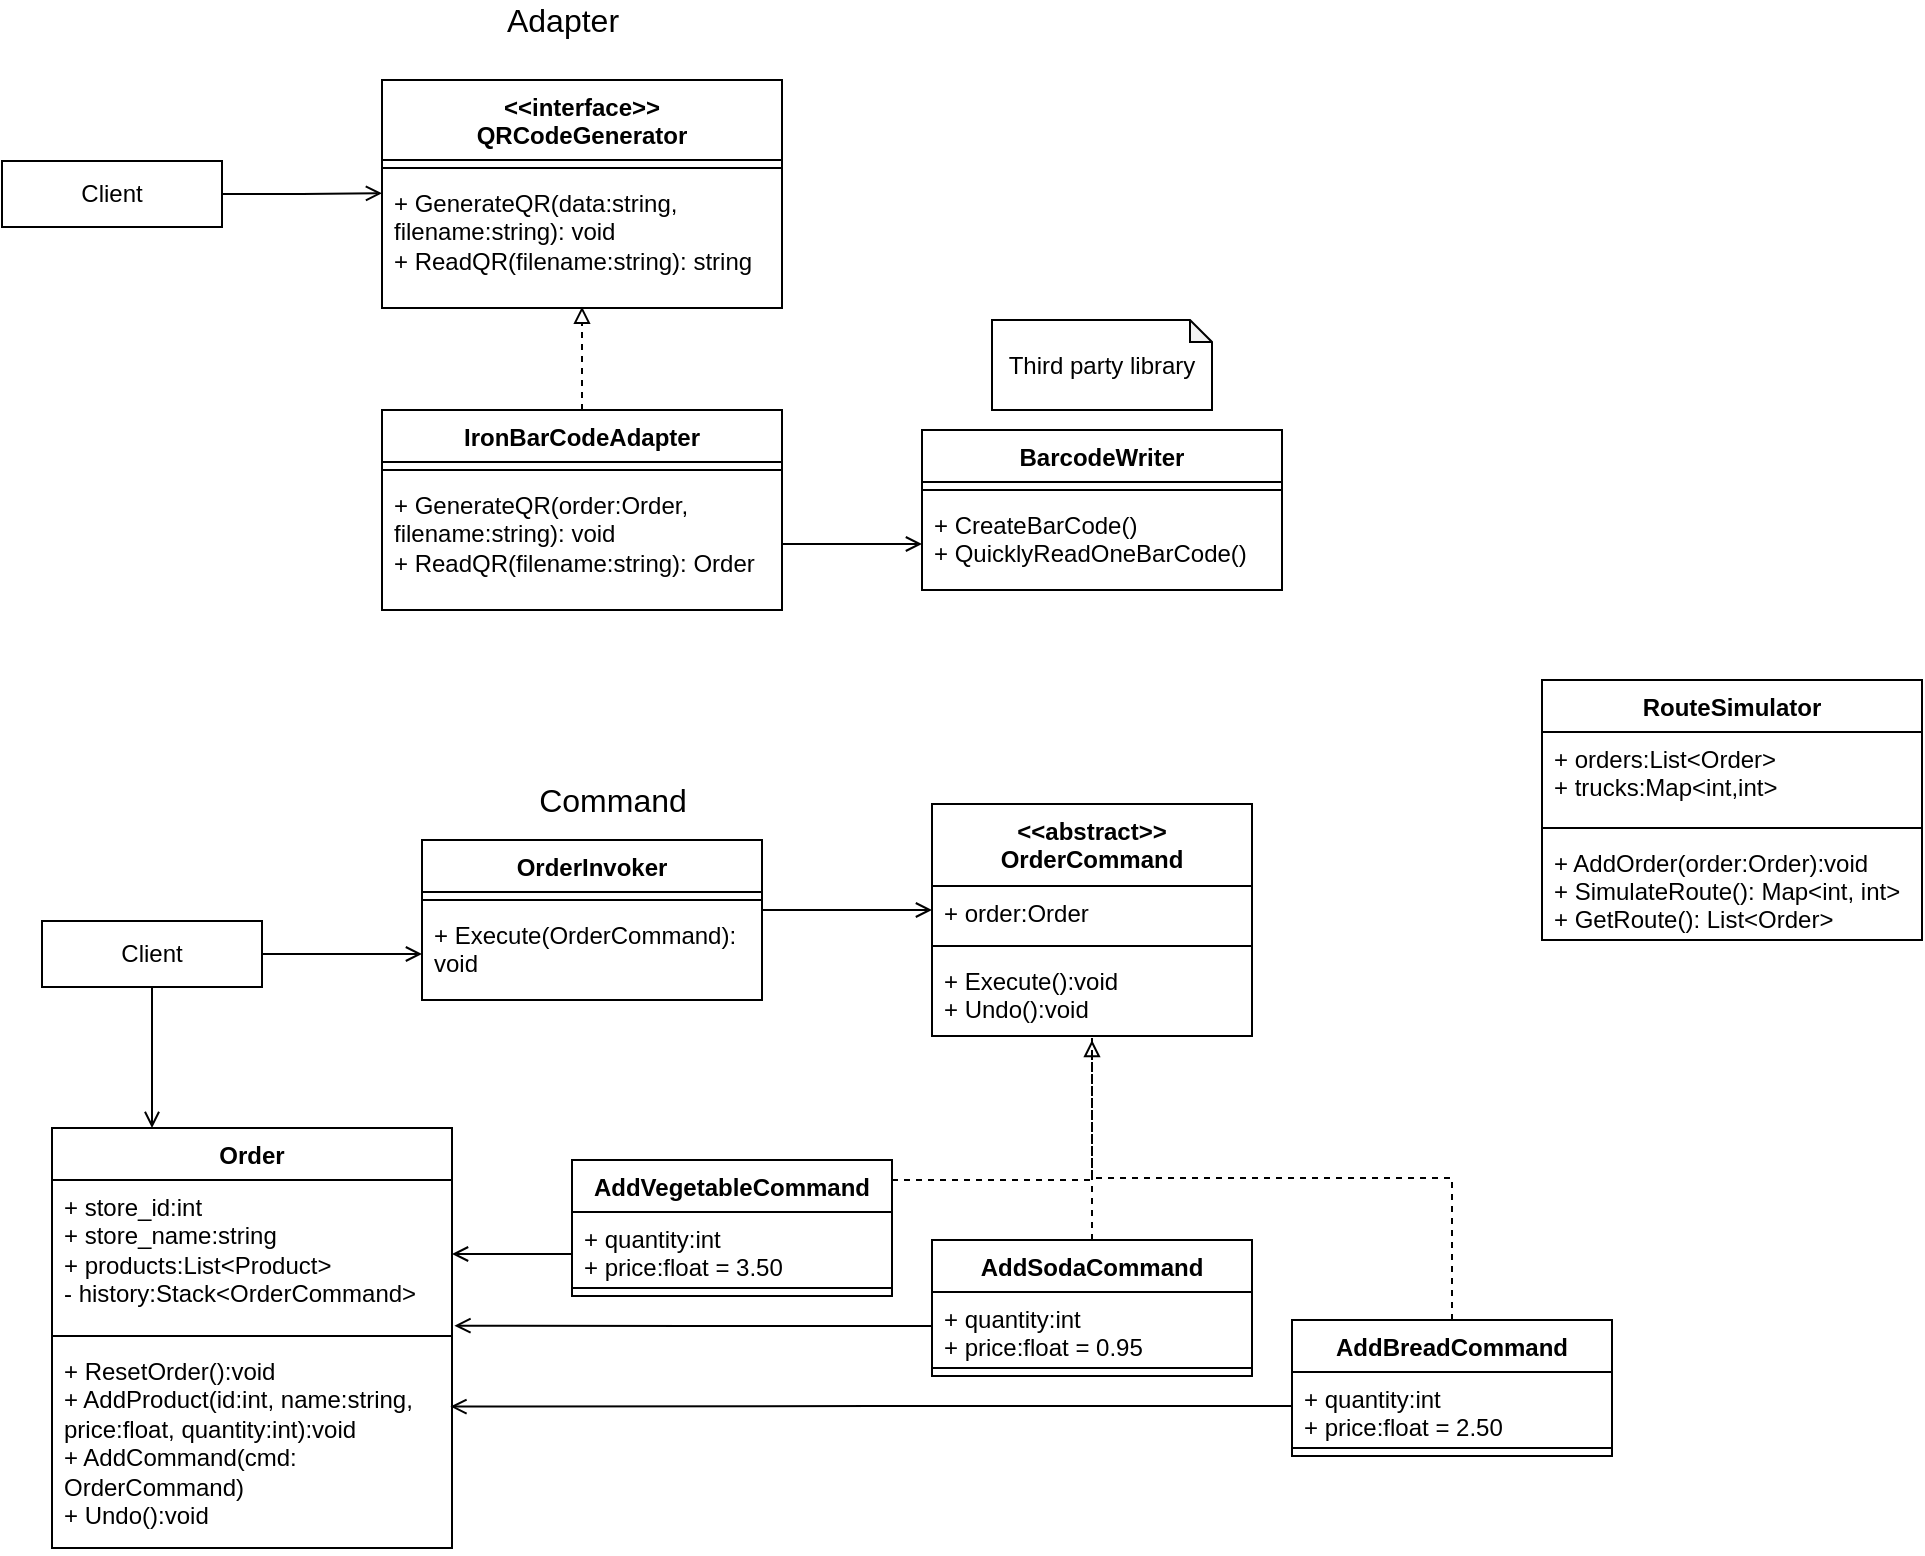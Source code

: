<mxfile version="17.4.6" type="device"><diagram id="veVmFrVXgGgUOl5ZVLe2" name="Page-1"><mxGraphModel dx="1185" dy="670" grid="1" gridSize="10" guides="1" tooltips="1" connect="1" arrows="1" fold="1" page="1" pageScale="1" pageWidth="1100" pageHeight="850" math="0" shadow="0"><root><mxCell id="0"/><mxCell id="1" parent="0"/><mxCell id="peVNeTj1p_XvdlYr8aiE-1" value="&lt;&lt;interface&gt;&gt;&#10;QRCodeGenerator" style="swimlane;fontStyle=1;align=center;verticalAlign=top;childLayout=stackLayout;horizontal=1;startSize=40;horizontalStack=0;resizeParent=1;resizeParentMax=0;resizeLast=0;collapsible=1;marginBottom=0;" parent="1" vertex="1"><mxGeometry x="220" y="90" width="200" height="114" as="geometry"/></mxCell><mxCell id="peVNeTj1p_XvdlYr8aiE-3" value="" style="line;strokeWidth=1;fillColor=none;align=left;verticalAlign=middle;spacingTop=-1;spacingLeft=3;spacingRight=3;rotatable=0;labelPosition=right;points=[];portConstraint=eastwest;" parent="peVNeTj1p_XvdlYr8aiE-1" vertex="1"><mxGeometry y="40" width="200" height="8" as="geometry"/></mxCell><mxCell id="peVNeTj1p_XvdlYr8aiE-4" value="+ GenerateQR(data:string, filename:string): void&#10;+ ReadQR(filename:string): string" style="text;strokeColor=none;fillColor=none;align=left;verticalAlign=top;spacingLeft=4;spacingRight=4;overflow=hidden;rotatable=0;points=[[0,0.5],[1,0.5]];portConstraint=eastwest;whiteSpace=wrap;" parent="peVNeTj1p_XvdlYr8aiE-1" vertex="1"><mxGeometry y="48" width="200" height="66" as="geometry"/></mxCell><mxCell id="peVNeTj1p_XvdlYr8aiE-14" style="edgeStyle=orthogonalEdgeStyle;rounded=0;orthogonalLoop=1;jettySize=auto;html=1;entryX=0.5;entryY=0.99;entryDx=0;entryDy=0;entryPerimeter=0;endArrow=block;endFill=0;dashed=1;" parent="1" source="peVNeTj1p_XvdlYr8aiE-5" target="peVNeTj1p_XvdlYr8aiE-4" edge="1"><mxGeometry relative="1" as="geometry"/></mxCell><mxCell id="peVNeTj1p_XvdlYr8aiE-5" value="IronBarCodeAdapter" style="swimlane;fontStyle=1;align=center;verticalAlign=top;childLayout=stackLayout;horizontal=1;startSize=26;horizontalStack=0;resizeParent=1;resizeParentMax=0;resizeLast=0;collapsible=1;marginBottom=0;whiteSpace=wrap;" parent="1" vertex="1"><mxGeometry x="220" y="255" width="200" height="100" as="geometry"/></mxCell><mxCell id="peVNeTj1p_XvdlYr8aiE-7" value="" style="line;strokeWidth=1;fillColor=none;align=left;verticalAlign=middle;spacingTop=-1;spacingLeft=3;spacingRight=3;rotatable=0;labelPosition=right;points=[];portConstraint=eastwest;" parent="peVNeTj1p_XvdlYr8aiE-5" vertex="1"><mxGeometry y="26" width="200" height="8" as="geometry"/></mxCell><mxCell id="peVNeTj1p_XvdlYr8aiE-8" value="+ GenerateQR(order:Order, filename:string): void&#10;+ ReadQR(filename:string): Order" style="text;strokeColor=none;fillColor=none;align=left;verticalAlign=top;spacingLeft=4;spacingRight=4;overflow=hidden;rotatable=0;points=[[0,0.5],[1,0.5]];portConstraint=eastwest;whiteSpace=wrap;" parent="peVNeTj1p_XvdlYr8aiE-5" vertex="1"><mxGeometry y="34" width="200" height="66" as="geometry"/></mxCell><mxCell id="peVNeTj1p_XvdlYr8aiE-9" value="BarcodeWriter" style="swimlane;fontStyle=1;align=center;verticalAlign=top;childLayout=stackLayout;horizontal=1;startSize=26;horizontalStack=0;resizeParent=1;resizeParentMax=0;resizeLast=0;collapsible=1;marginBottom=0;" parent="1" vertex="1"><mxGeometry x="490" y="265" width="180" height="80" as="geometry"/></mxCell><mxCell id="peVNeTj1p_XvdlYr8aiE-11" value="" style="line;strokeWidth=1;fillColor=none;align=left;verticalAlign=middle;spacingTop=-1;spacingLeft=3;spacingRight=3;rotatable=0;labelPosition=right;points=[];portConstraint=eastwest;" parent="peVNeTj1p_XvdlYr8aiE-9" vertex="1"><mxGeometry y="26" width="180" height="8" as="geometry"/></mxCell><mxCell id="peVNeTj1p_XvdlYr8aiE-12" value="+ CreateBarCode()&#10;+ QuicklyReadOneBarCode()" style="text;strokeColor=none;fillColor=none;align=left;verticalAlign=top;spacingLeft=4;spacingRight=4;overflow=hidden;rotatable=0;points=[[0,0.5],[1,0.5]];portConstraint=eastwest;" parent="peVNeTj1p_XvdlYr8aiE-9" vertex="1"><mxGeometry y="34" width="180" height="46" as="geometry"/></mxCell><mxCell id="peVNeTj1p_XvdlYr8aiE-16" style="edgeStyle=orthogonalEdgeStyle;rounded=0;orthogonalLoop=1;jettySize=auto;html=1;entryX=0;entryY=0.131;entryDx=0;entryDy=0;entryPerimeter=0;endArrow=open;endFill=0;" parent="1" source="peVNeTj1p_XvdlYr8aiE-13" target="peVNeTj1p_XvdlYr8aiE-4" edge="1"><mxGeometry relative="1" as="geometry"/></mxCell><mxCell id="peVNeTj1p_XvdlYr8aiE-13" value="Client" style="rounded=0;whiteSpace=wrap;html=1;" parent="1" vertex="1"><mxGeometry x="30" y="130.5" width="110" height="33" as="geometry"/></mxCell><mxCell id="peVNeTj1p_XvdlYr8aiE-15" style="edgeStyle=orthogonalEdgeStyle;rounded=0;orthogonalLoop=1;jettySize=auto;html=1;entryX=0;entryY=0.5;entryDx=0;entryDy=0;endArrow=open;endFill=0;" parent="1" source="peVNeTj1p_XvdlYr8aiE-8" target="peVNeTj1p_XvdlYr8aiE-12" edge="1"><mxGeometry relative="1" as="geometry"/></mxCell><mxCell id="peVNeTj1p_XvdlYr8aiE-17" value="Adapter" style="text;html=1;align=center;verticalAlign=middle;resizable=0;points=[];autosize=1;strokeColor=none;fillColor=none;fontSize=16;" parent="1" vertex="1"><mxGeometry x="275" y="50" width="70" height="20" as="geometry"/></mxCell><mxCell id="peVNeTj1p_XvdlYr8aiE-18" value="Third party library" style="shape=note;whiteSpace=wrap;html=1;backgroundOutline=1;darkOpacity=0.05;size=11;" parent="1" vertex="1"><mxGeometry x="525" y="210" width="110" height="45" as="geometry"/></mxCell><mxCell id="peVNeTj1p_XvdlYr8aiE-19" value="Order" style="swimlane;fontStyle=1;align=center;verticalAlign=top;childLayout=stackLayout;horizontal=1;startSize=26;horizontalStack=0;resizeParent=1;resizeParentMax=0;resizeLast=0;collapsible=1;marginBottom=0;whiteSpace=wrap;" parent="1" vertex="1"><mxGeometry x="55" y="614" width="200" height="210" as="geometry"/></mxCell><mxCell id="peVNeTj1p_XvdlYr8aiE-20" value="+ store_id:int&#10;+ store_name:string&#10;+ products:List&lt;Product&gt;&#10;- history:Stack&lt;OrderCommand&gt;" style="text;strokeColor=none;fillColor=none;align=left;verticalAlign=top;spacingLeft=4;spacingRight=4;overflow=hidden;rotatable=0;points=[[0,0.5],[1,0.5]];portConstraint=eastwest;whiteSpace=wrap;" parent="peVNeTj1p_XvdlYr8aiE-19" vertex="1"><mxGeometry y="26" width="200" height="74" as="geometry"/></mxCell><mxCell id="peVNeTj1p_XvdlYr8aiE-21" value="" style="line;strokeWidth=1;fillColor=none;align=left;verticalAlign=middle;spacingTop=-1;spacingLeft=3;spacingRight=3;rotatable=0;labelPosition=right;points=[];portConstraint=eastwest;" parent="peVNeTj1p_XvdlYr8aiE-19" vertex="1"><mxGeometry y="100" width="200" height="8" as="geometry"/></mxCell><mxCell id="peVNeTj1p_XvdlYr8aiE-22" value="+ ResetOrder():void&#10;+ AddProduct(id:int, name:string, price:float, quantity:int):void&#10;+ AddCommand(cmd: OrderCommand)&#10;+ Undo():void" style="text;strokeColor=none;fillColor=none;align=left;verticalAlign=top;spacingLeft=4;spacingRight=4;overflow=hidden;rotatable=0;points=[[0,0.5],[1,0.5]];portConstraint=eastwest;whiteSpace=wrap;" parent="peVNeTj1p_XvdlYr8aiE-19" vertex="1"><mxGeometry y="108" width="200" height="102" as="geometry"/></mxCell><mxCell id="peVNeTj1p_XvdlYr8aiE-23" value="OrderInvoker" style="swimlane;fontStyle=1;align=center;verticalAlign=top;childLayout=stackLayout;horizontal=1;startSize=26;horizontalStack=0;resizeParent=1;resizeParentMax=0;resizeLast=0;collapsible=1;marginBottom=0;" parent="1" vertex="1"><mxGeometry x="240" y="470" width="170" height="80" as="geometry"/></mxCell><mxCell id="peVNeTj1p_XvdlYr8aiE-25" value="" style="line;strokeWidth=1;fillColor=none;align=left;verticalAlign=middle;spacingTop=-1;spacingLeft=3;spacingRight=3;rotatable=0;labelPosition=right;points=[];portConstraint=eastwest;" parent="peVNeTj1p_XvdlYr8aiE-23" vertex="1"><mxGeometry y="26" width="170" height="8" as="geometry"/></mxCell><mxCell id="peVNeTj1p_XvdlYr8aiE-26" value="+ Execute(OrderCommand): void" style="text;strokeColor=none;fillColor=none;align=left;verticalAlign=top;spacingLeft=4;spacingRight=4;overflow=hidden;rotatable=0;points=[[0,0.5],[1,0.5]];portConstraint=eastwest;whiteSpace=wrap;" parent="peVNeTj1p_XvdlYr8aiE-23" vertex="1"><mxGeometry y="34" width="170" height="46" as="geometry"/></mxCell><mxCell id="peVNeTj1p_XvdlYr8aiE-47" style="edgeStyle=orthogonalEdgeStyle;rounded=0;orthogonalLoop=1;jettySize=auto;html=1;endArrow=none;endFill=0;dashed=1;" parent="1" source="peVNeTj1p_XvdlYr8aiE-31" edge="1"><mxGeometry relative="1" as="geometry"><mxPoint x="575" y="580" as="targetPoint"/><Array as="points"><mxPoint x="575" y="640"/></Array></mxGeometry></mxCell><mxCell id="peVNeTj1p_XvdlYr8aiE-31" value="AddVegetableCommand" style="swimlane;fontStyle=1;align=center;verticalAlign=top;childLayout=stackLayout;horizontal=1;startSize=26;horizontalStack=0;resizeParent=1;resizeParentMax=0;resizeLast=0;collapsible=1;marginBottom=0;" parent="1" vertex="1"><mxGeometry x="315" y="630" width="160" height="68" as="geometry"/></mxCell><mxCell id="peVNeTj1p_XvdlYr8aiE-32" value="+ quantity:int&#10;+ price:float = 3.50" style="text;strokeColor=none;fillColor=none;align=left;verticalAlign=top;spacingLeft=4;spacingRight=4;overflow=hidden;rotatable=0;points=[[0,0.5],[1,0.5]];portConstraint=eastwest;" parent="peVNeTj1p_XvdlYr8aiE-31" vertex="1"><mxGeometry y="26" width="160" height="34" as="geometry"/></mxCell><mxCell id="peVNeTj1p_XvdlYr8aiE-33" value="" style="line;strokeWidth=1;fillColor=none;align=left;verticalAlign=middle;spacingTop=-1;spacingLeft=3;spacingRight=3;rotatable=0;labelPosition=right;points=[];portConstraint=eastwest;" parent="peVNeTj1p_XvdlYr8aiE-31" vertex="1"><mxGeometry y="60" width="160" height="8" as="geometry"/></mxCell><mxCell id="peVNeTj1p_XvdlYr8aiE-50" style="edgeStyle=orthogonalEdgeStyle;rounded=0;orthogonalLoop=1;jettySize=auto;html=1;dashed=1;endArrow=block;endFill=0;" parent="1" source="peVNeTj1p_XvdlYr8aiE-35" edge="1"><mxGeometry relative="1" as="geometry"><mxPoint x="575" y="570" as="targetPoint"/></mxGeometry></mxCell><mxCell id="peVNeTj1p_XvdlYr8aiE-35" value="AddSodaCommand" style="swimlane;fontStyle=1;align=center;verticalAlign=top;childLayout=stackLayout;horizontal=1;startSize=26;horizontalStack=0;resizeParent=1;resizeParentMax=0;resizeLast=0;collapsible=1;marginBottom=0;" parent="1" vertex="1"><mxGeometry x="495" y="670" width="160" height="68" as="geometry"/></mxCell><mxCell id="peVNeTj1p_XvdlYr8aiE-36" value="+ quantity:int&#10;+ price:float = 0.95" style="text;strokeColor=none;fillColor=none;align=left;verticalAlign=top;spacingLeft=4;spacingRight=4;overflow=hidden;rotatable=0;points=[[0,0.5],[1,0.5]];portConstraint=eastwest;" parent="peVNeTj1p_XvdlYr8aiE-35" vertex="1"><mxGeometry y="26" width="160" height="34" as="geometry"/></mxCell><mxCell id="peVNeTj1p_XvdlYr8aiE-37" value="" style="line;strokeWidth=1;fillColor=none;align=left;verticalAlign=middle;spacingTop=-1;spacingLeft=3;spacingRight=3;rotatable=0;labelPosition=right;points=[];portConstraint=eastwest;" parent="peVNeTj1p_XvdlYr8aiE-35" vertex="1"><mxGeometry y="60" width="160" height="8" as="geometry"/></mxCell><mxCell id="peVNeTj1p_XvdlYr8aiE-49" style="edgeStyle=orthogonalEdgeStyle;rounded=0;orthogonalLoop=1;jettySize=auto;html=1;entryX=0.5;entryY=1.017;entryDx=0;entryDy=0;entryPerimeter=0;dashed=1;endArrow=none;endFill=0;" parent="1" source="peVNeTj1p_XvdlYr8aiE-39" target="peVNeTj1p_XvdlYr8aiE-46" edge="1"><mxGeometry relative="1" as="geometry"/></mxCell><mxCell id="peVNeTj1p_XvdlYr8aiE-39" value="AddBreadCommand" style="swimlane;fontStyle=1;align=center;verticalAlign=top;childLayout=stackLayout;horizontal=1;startSize=26;horizontalStack=0;resizeParent=1;resizeParentMax=0;resizeLast=0;collapsible=1;marginBottom=0;" parent="1" vertex="1"><mxGeometry x="675" y="710" width="160" height="68" as="geometry"/></mxCell><mxCell id="peVNeTj1p_XvdlYr8aiE-40" value="+ quantity:int&#10;+ price:float = 2.50" style="text;strokeColor=none;fillColor=none;align=left;verticalAlign=top;spacingLeft=4;spacingRight=4;overflow=hidden;rotatable=0;points=[[0,0.5],[1,0.5]];portConstraint=eastwest;" parent="peVNeTj1p_XvdlYr8aiE-39" vertex="1"><mxGeometry y="26" width="160" height="34" as="geometry"/></mxCell><mxCell id="peVNeTj1p_XvdlYr8aiE-41" value="" style="line;strokeWidth=1;fillColor=none;align=left;verticalAlign=middle;spacingTop=-1;spacingLeft=3;spacingRight=3;rotatable=0;labelPosition=right;points=[];portConstraint=eastwest;" parent="peVNeTj1p_XvdlYr8aiE-39" vertex="1"><mxGeometry y="60" width="160" height="8" as="geometry"/></mxCell><mxCell id="peVNeTj1p_XvdlYr8aiE-43" value="&lt;&lt;abstract&gt;&gt;&#10;OrderCommand" style="swimlane;fontStyle=1;align=center;verticalAlign=top;childLayout=stackLayout;horizontal=1;startSize=41;horizontalStack=0;resizeParent=1;resizeParentMax=0;resizeLast=0;collapsible=1;marginBottom=0;" parent="1" vertex="1"><mxGeometry x="495" y="452" width="160" height="116" as="geometry"/></mxCell><mxCell id="peVNeTj1p_XvdlYr8aiE-44" value="+ order:Order" style="text;strokeColor=none;fillColor=none;align=left;verticalAlign=top;spacingLeft=4;spacingRight=4;overflow=hidden;rotatable=0;points=[[0,0.5],[1,0.5]];portConstraint=eastwest;" parent="peVNeTj1p_XvdlYr8aiE-43" vertex="1"><mxGeometry y="41" width="160" height="26" as="geometry"/></mxCell><mxCell id="peVNeTj1p_XvdlYr8aiE-45" value="" style="line;strokeWidth=1;fillColor=none;align=left;verticalAlign=middle;spacingTop=-1;spacingLeft=3;spacingRight=3;rotatable=0;labelPosition=right;points=[];portConstraint=eastwest;" parent="peVNeTj1p_XvdlYr8aiE-43" vertex="1"><mxGeometry y="67" width="160" height="8" as="geometry"/></mxCell><mxCell id="peVNeTj1p_XvdlYr8aiE-46" value="+ Execute():void&#10;+ Undo():void" style="text;strokeColor=none;fillColor=none;align=left;verticalAlign=top;spacingLeft=4;spacingRight=4;overflow=hidden;rotatable=0;points=[[0,0.5],[1,0.5]];portConstraint=eastwest;" parent="peVNeTj1p_XvdlYr8aiE-43" vertex="1"><mxGeometry y="75" width="160" height="41" as="geometry"/></mxCell><mxCell id="peVNeTj1p_XvdlYr8aiE-52" style="edgeStyle=orthogonalEdgeStyle;rounded=0;orthogonalLoop=1;jettySize=auto;html=1;endArrow=open;endFill=0;" parent="1" source="peVNeTj1p_XvdlYr8aiE-32" target="peVNeTj1p_XvdlYr8aiE-20" edge="1"><mxGeometry relative="1" as="geometry"><Array as="points"><mxPoint x="305" y="677"/><mxPoint x="305" y="677"/></Array></mxGeometry></mxCell><mxCell id="peVNeTj1p_XvdlYr8aiE-57" style="edgeStyle=orthogonalEdgeStyle;rounded=0;orthogonalLoop=1;jettySize=auto;html=1;entryX=0.25;entryY=0;entryDx=0;entryDy=0;endArrow=open;endFill=0;" parent="1" source="peVNeTj1p_XvdlYr8aiE-56" target="peVNeTj1p_XvdlYr8aiE-19" edge="1"><mxGeometry relative="1" as="geometry"/></mxCell><mxCell id="peVNeTj1p_XvdlYr8aiE-58" style="edgeStyle=orthogonalEdgeStyle;rounded=0;orthogonalLoop=1;jettySize=auto;html=1;endArrow=open;endFill=0;" parent="1" source="peVNeTj1p_XvdlYr8aiE-56" target="peVNeTj1p_XvdlYr8aiE-26" edge="1"><mxGeometry relative="1" as="geometry"/></mxCell><mxCell id="peVNeTj1p_XvdlYr8aiE-56" value="Client" style="rounded=0;whiteSpace=wrap;html=1;" parent="1" vertex="1"><mxGeometry x="50" y="510.5" width="110" height="33" as="geometry"/></mxCell><mxCell id="peVNeTj1p_XvdlYr8aiE-59" value="Command" style="text;html=1;align=center;verticalAlign=middle;resizable=0;points=[];autosize=1;strokeColor=none;fillColor=none;fontSize=16;" parent="1" vertex="1"><mxGeometry x="290" y="440" width="90" height="20" as="geometry"/></mxCell><mxCell id="peVNeTj1p_XvdlYr8aiE-60" style="edgeStyle=orthogonalEdgeStyle;rounded=0;orthogonalLoop=1;jettySize=auto;html=1;fontSize=16;endArrow=open;endFill=0;entryX=0;entryY=0.5;entryDx=0;entryDy=0;" parent="1" edge="1"><mxGeometry relative="1" as="geometry"><mxPoint x="495" y="505" as="targetPoint"/><mxPoint x="410" y="509" as="sourcePoint"/><Array as="points"><mxPoint x="410" y="505"/></Array></mxGeometry></mxCell><mxCell id="peVNeTj1p_XvdlYr8aiE-61" style="edgeStyle=orthogonalEdgeStyle;rounded=0;orthogonalLoop=1;jettySize=auto;html=1;entryX=1.006;entryY=0.984;entryDx=0;entryDy=0;entryPerimeter=0;fontSize=16;endArrow=open;endFill=0;" parent="1" source="peVNeTj1p_XvdlYr8aiE-36" target="peVNeTj1p_XvdlYr8aiE-20" edge="1"><mxGeometry relative="1" as="geometry"/></mxCell><mxCell id="peVNeTj1p_XvdlYr8aiE-62" style="edgeStyle=orthogonalEdgeStyle;rounded=0;orthogonalLoop=1;jettySize=auto;html=1;entryX=0.996;entryY=0.307;entryDx=0;entryDy=0;entryPerimeter=0;fontSize=16;endArrow=open;endFill=0;" parent="1" source="peVNeTj1p_XvdlYr8aiE-40" target="peVNeTj1p_XvdlYr8aiE-22" edge="1"><mxGeometry relative="1" as="geometry"/></mxCell><mxCell id="peVNeTj1p_XvdlYr8aiE-63" value="RouteSimulator" style="swimlane;fontStyle=1;align=center;verticalAlign=top;childLayout=stackLayout;horizontal=1;startSize=26;horizontalStack=0;resizeParent=1;resizeParentMax=0;resizeLast=0;collapsible=1;marginBottom=0;fontSize=12;" parent="1" vertex="1"><mxGeometry x="800" y="390" width="190" height="130" as="geometry"/></mxCell><mxCell id="peVNeTj1p_XvdlYr8aiE-64" value="+ orders:List&lt;Order&gt;&#10;+ trucks:Map&lt;int,int&gt;" style="text;strokeColor=none;fillColor=none;align=left;verticalAlign=top;spacingLeft=4;spacingRight=4;overflow=hidden;rotatable=0;points=[[0,0.5],[1,0.5]];portConstraint=eastwest;fontSize=12;" parent="peVNeTj1p_XvdlYr8aiE-63" vertex="1"><mxGeometry y="26" width="190" height="44" as="geometry"/></mxCell><mxCell id="peVNeTj1p_XvdlYr8aiE-65" value="" style="line;strokeWidth=1;fillColor=none;align=left;verticalAlign=middle;spacingTop=-1;spacingLeft=3;spacingRight=3;rotatable=0;labelPosition=right;points=[];portConstraint=eastwest;fontSize=16;" parent="peVNeTj1p_XvdlYr8aiE-63" vertex="1"><mxGeometry y="70" width="190" height="8" as="geometry"/></mxCell><mxCell id="peVNeTj1p_XvdlYr8aiE-66" value="+ AddOrder(order:Order):void&#10;+ SimulateRoute(): Map&lt;int, int&gt; &#10;+ GetRoute(): List&lt;Order&gt;" style="text;strokeColor=none;fillColor=none;align=left;verticalAlign=top;spacingLeft=4;spacingRight=4;overflow=hidden;rotatable=0;points=[[0,0.5],[1,0.5]];portConstraint=eastwest;fontSize=12;" parent="peVNeTj1p_XvdlYr8aiE-63" vertex="1"><mxGeometry y="78" width="190" height="52" as="geometry"/></mxCell></root></mxGraphModel></diagram></mxfile>